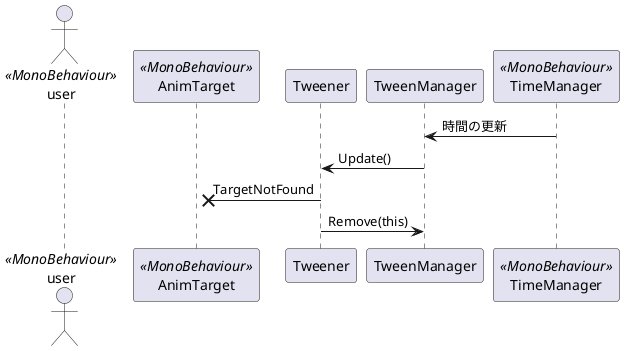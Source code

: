 @startuml Tweenの停止

    actor user <<MonoBehaviour>>
    participant AnimTarget <<MonoBehaviour>>
    participant Tweener
    participant TweenManager
    participant TimeManager <<MonoBehaviour>>

    TweenManager<-TimeManager : 時間の更新
    Tweener<-TweenManager : Update()
    AnimTarget x<-Tweener : TargetNotFound
    Tweener -> TweenManager : Remove(this)



 


@enduml